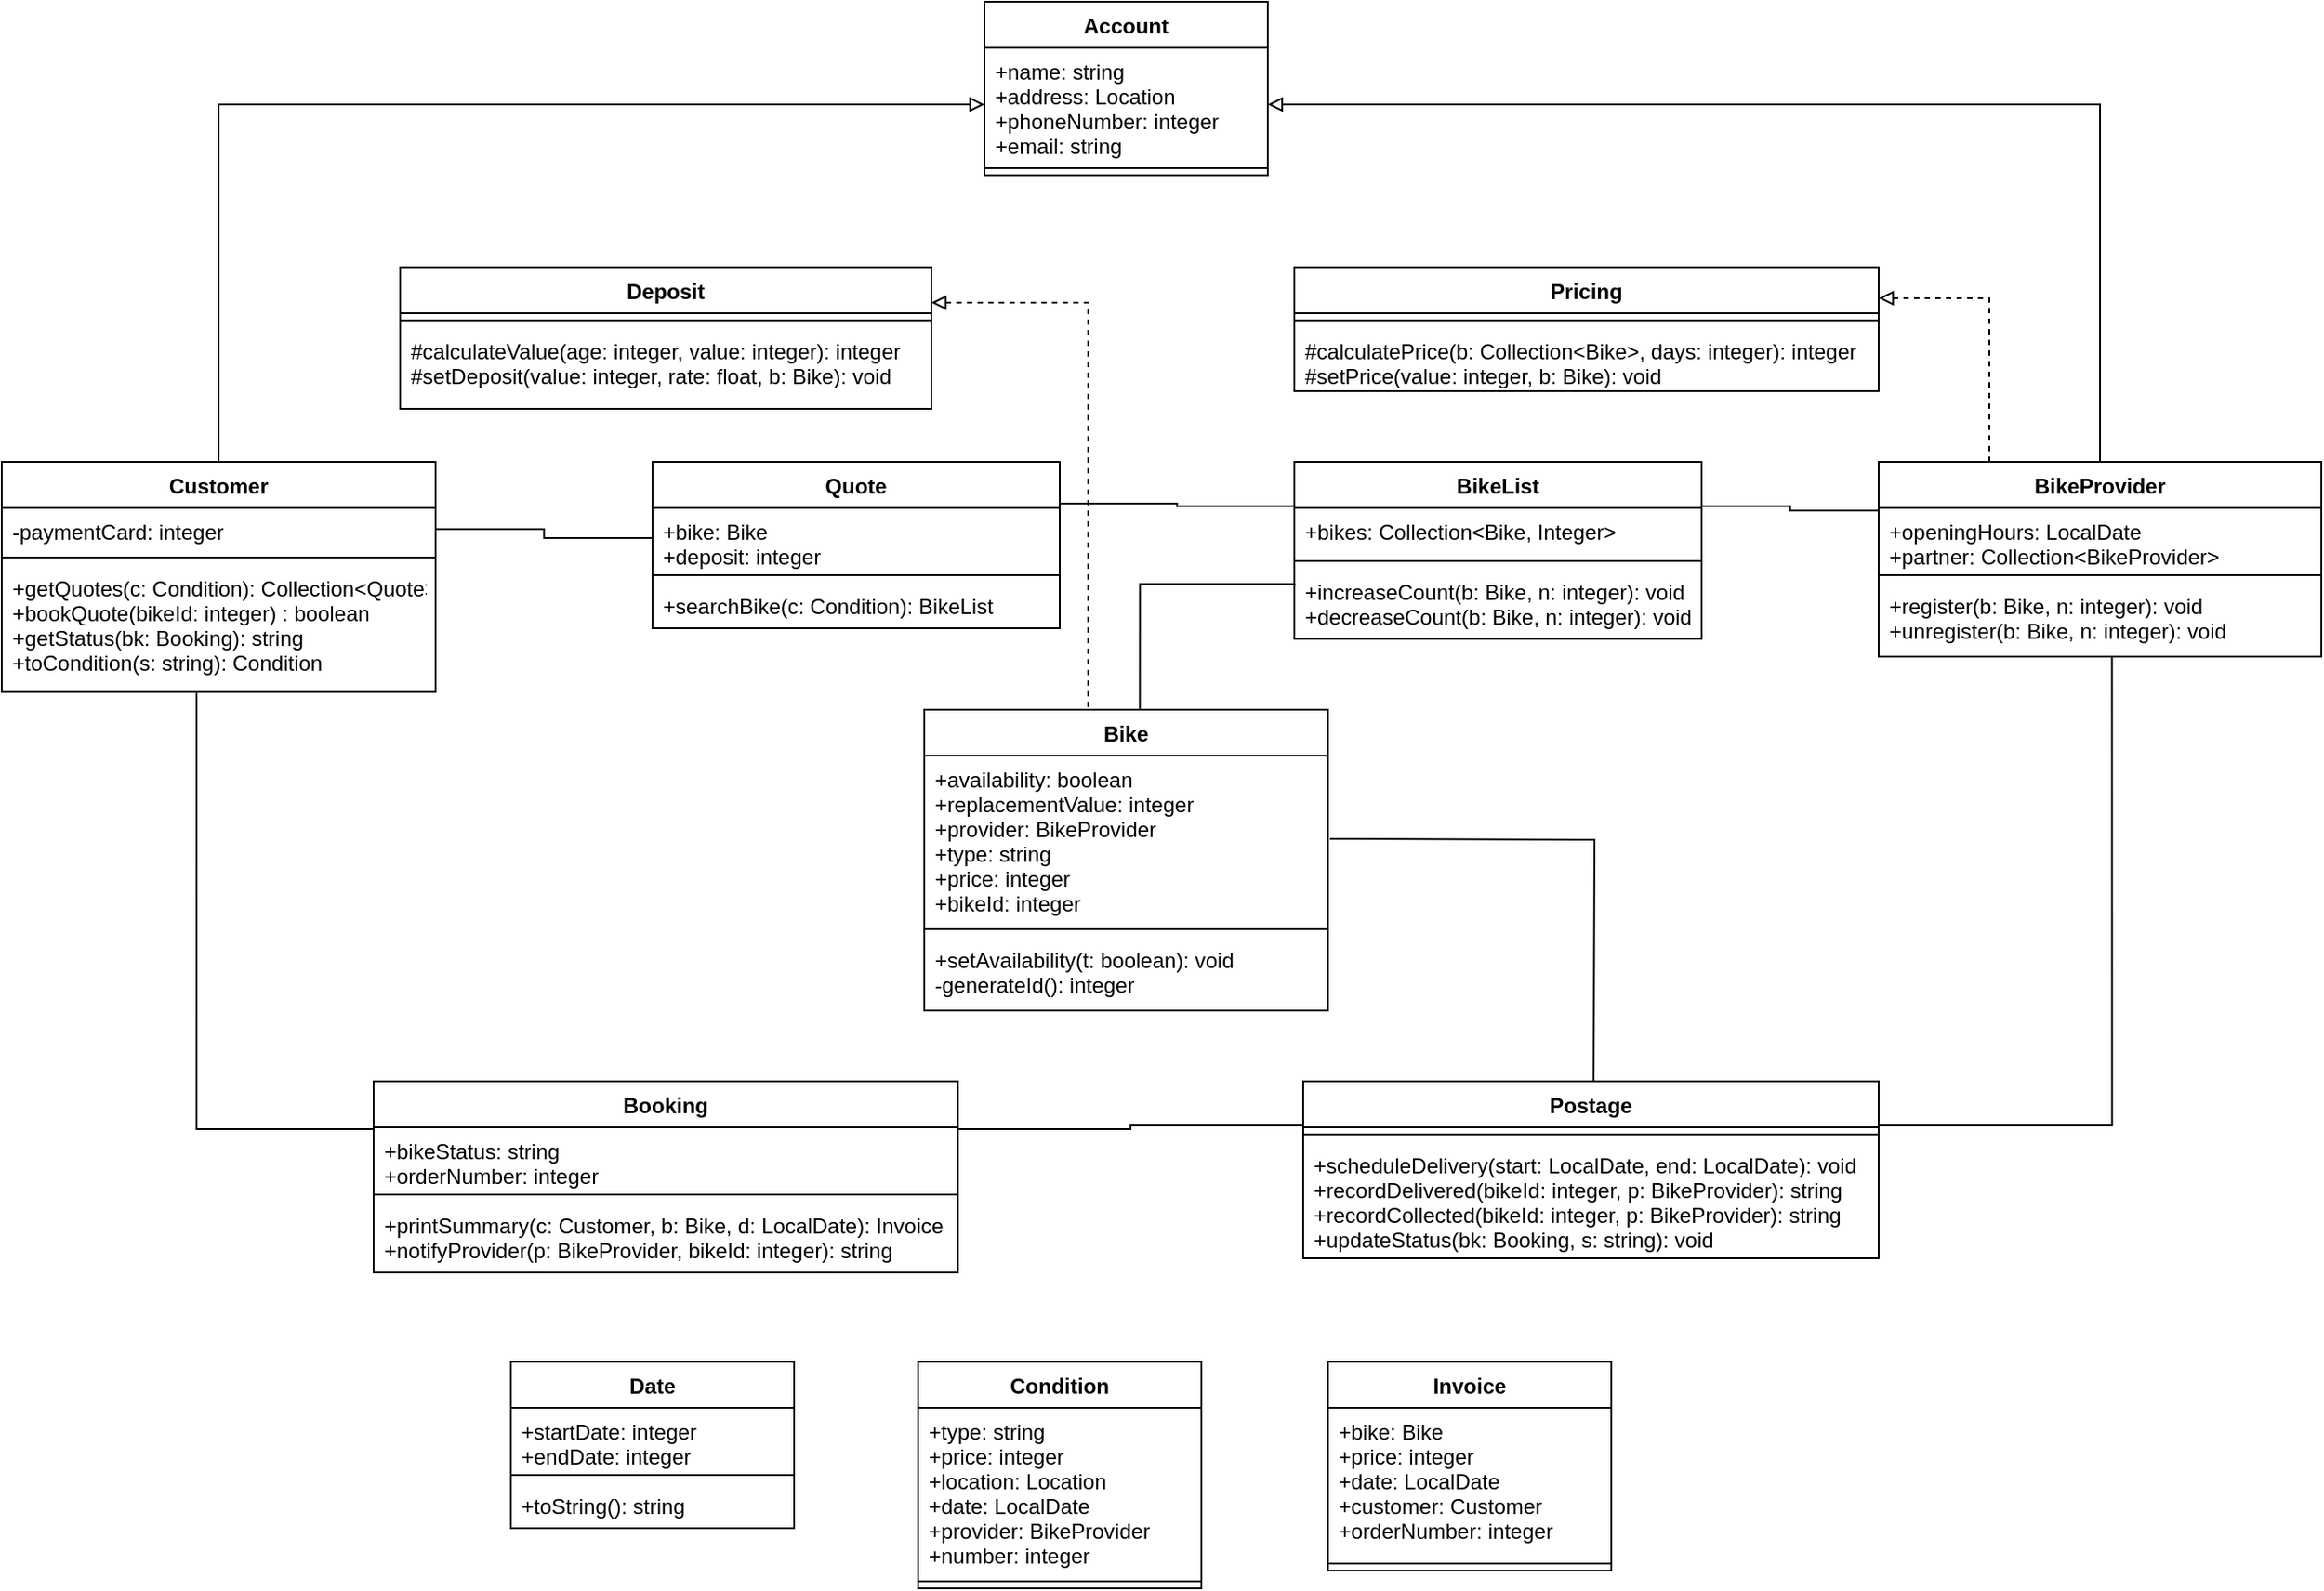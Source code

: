 <mxfile version="12.2.7" type="device" pages="1"><diagram id="j2-33RfOKzU6DrNo2e42" name="Page-1"><mxGraphModel dx="2055" dy="1715" grid="1" gridSize="10" guides="1" tooltips="1" connect="1" arrows="1" fold="1" page="1" pageScale="1" pageWidth="850" pageHeight="1100" math="0" shadow="0"><root><mxCell id="0"/><mxCell id="1" parent="0"/><mxCell id="WeQZLXTNBP1RMvrE45zD-1" value="Account" style="swimlane;fontStyle=1;align=center;verticalAlign=top;childLayout=stackLayout;horizontal=1;startSize=26;horizontalStack=0;resizeParent=1;resizeParentMax=0;resizeLast=0;collapsible=1;marginBottom=0;" vertex="1" parent="1"><mxGeometry x="345" y="-220" width="160" height="98" as="geometry"/></mxCell><mxCell id="WeQZLXTNBP1RMvrE45zD-2" value="+name: string&#10;+address: Location&#10;+phoneNumber: integer&#10;+email: string" style="text;strokeColor=none;fillColor=none;align=left;verticalAlign=top;spacingLeft=4;spacingRight=4;overflow=hidden;rotatable=0;points=[[0,0.5],[1,0.5]];portConstraint=eastwest;" vertex="1" parent="WeQZLXTNBP1RMvrE45zD-1"><mxGeometry y="26" width="160" height="64" as="geometry"/></mxCell><mxCell id="WeQZLXTNBP1RMvrE45zD-3" value="" style="line;strokeWidth=1;fillColor=none;align=left;verticalAlign=middle;spacingTop=-1;spacingLeft=3;spacingRight=3;rotatable=0;labelPosition=right;points=[];portConstraint=eastwest;" vertex="1" parent="WeQZLXTNBP1RMvrE45zD-1"><mxGeometry y="90" width="160" height="8" as="geometry"/></mxCell><mxCell id="WeQZLXTNBP1RMvrE45zD-72" style="edgeStyle=orthogonalEdgeStyle;rounded=0;orthogonalLoop=1;jettySize=auto;html=1;exitX=0.5;exitY=0;exitDx=0;exitDy=0;entryX=0;entryY=0.5;entryDx=0;entryDy=0;startArrow=none;startFill=0;endArrow=block;endFill=0;" edge="1" parent="1" source="WeQZLXTNBP1RMvrE45zD-8" target="WeQZLXTNBP1RMvrE45zD-2"><mxGeometry relative="1" as="geometry"/></mxCell><mxCell id="WeQZLXTNBP1RMvrE45zD-8" value="Customer" style="swimlane;fontStyle=1;align=center;verticalAlign=top;childLayout=stackLayout;horizontal=1;startSize=26;horizontalStack=0;resizeParent=1;resizeParentMax=0;resizeLast=0;collapsible=1;marginBottom=0;" vertex="1" parent="1"><mxGeometry x="-210" y="40" width="245" height="130" as="geometry"/></mxCell><mxCell id="WeQZLXTNBP1RMvrE45zD-9" value="-paymentCard: integer" style="text;strokeColor=none;fillColor=none;align=left;verticalAlign=top;spacingLeft=4;spacingRight=4;overflow=hidden;rotatable=0;points=[[0,0.5],[1,0.5]];portConstraint=eastwest;" vertex="1" parent="WeQZLXTNBP1RMvrE45zD-8"><mxGeometry y="26" width="245" height="24" as="geometry"/></mxCell><mxCell id="WeQZLXTNBP1RMvrE45zD-10" value="" style="line;strokeWidth=1;fillColor=none;align=left;verticalAlign=middle;spacingTop=-1;spacingLeft=3;spacingRight=3;rotatable=0;labelPosition=right;points=[];portConstraint=eastwest;" vertex="1" parent="WeQZLXTNBP1RMvrE45zD-8"><mxGeometry y="50" width="245" height="8" as="geometry"/></mxCell><mxCell id="WeQZLXTNBP1RMvrE45zD-11" value="+getQuotes(c: Condition): Collection&lt;Quote&gt;&#10;+bookQuote(bikeId: integer) : boolean&#10;+getStatus(bk: Booking): string&#10;+toCondition(s: string): Condition" style="text;strokeColor=none;fillColor=none;align=left;verticalAlign=top;spacingLeft=4;spacingRight=4;overflow=hidden;rotatable=0;points=[[0,0.5],[1,0.5]];portConstraint=eastwest;" vertex="1" parent="WeQZLXTNBP1RMvrE45zD-8"><mxGeometry y="58" width="245" height="72" as="geometry"/></mxCell><mxCell id="WeQZLXTNBP1RMvrE45zD-73" style="edgeStyle=orthogonalEdgeStyle;rounded=0;orthogonalLoop=1;jettySize=auto;html=1;exitX=0.5;exitY=0;exitDx=0;exitDy=0;entryX=1;entryY=0.5;entryDx=0;entryDy=0;startArrow=none;startFill=0;endArrow=block;endFill=0;" edge="1" parent="1" source="WeQZLXTNBP1RMvrE45zD-12" target="WeQZLXTNBP1RMvrE45zD-2"><mxGeometry relative="1" as="geometry"/></mxCell><mxCell id="WeQZLXTNBP1RMvrE45zD-74" style="edgeStyle=orthogonalEdgeStyle;rounded=0;orthogonalLoop=1;jettySize=auto;html=1;exitX=0.25;exitY=0;exitDx=0;exitDy=0;entryX=1;entryY=0.25;entryDx=0;entryDy=0;startArrow=none;startFill=0;endArrow=block;endFill=0;dashed=1;" edge="1" parent="1" source="WeQZLXTNBP1RMvrE45zD-12" target="WeQZLXTNBP1RMvrE45zD-27"><mxGeometry relative="1" as="geometry"/></mxCell><mxCell id="WeQZLXTNBP1RMvrE45zD-12" value="BikeProvider" style="swimlane;fontStyle=1;align=center;verticalAlign=top;childLayout=stackLayout;horizontal=1;startSize=26;horizontalStack=0;resizeParent=1;resizeParentMax=0;resizeLast=0;collapsible=1;marginBottom=0;" vertex="1" parent="1"><mxGeometry x="850" y="40" width="250" height="110" as="geometry"/></mxCell><mxCell id="WeQZLXTNBP1RMvrE45zD-13" value="+openingHours: LocalDate&#10;+partner: Collection&lt;BikeProvider&gt;" style="text;strokeColor=none;fillColor=none;align=left;verticalAlign=top;spacingLeft=4;spacingRight=4;overflow=hidden;rotatable=0;points=[[0,0.5],[1,0.5]];portConstraint=eastwest;" vertex="1" parent="WeQZLXTNBP1RMvrE45zD-12"><mxGeometry y="26" width="250" height="34" as="geometry"/></mxCell><mxCell id="WeQZLXTNBP1RMvrE45zD-14" value="" style="line;strokeWidth=1;fillColor=none;align=left;verticalAlign=middle;spacingTop=-1;spacingLeft=3;spacingRight=3;rotatable=0;labelPosition=right;points=[];portConstraint=eastwest;" vertex="1" parent="WeQZLXTNBP1RMvrE45zD-12"><mxGeometry y="60" width="250" height="8" as="geometry"/></mxCell><mxCell id="WeQZLXTNBP1RMvrE45zD-15" value="+register(b: Bike, n: integer): void&#10;+unregister(b: Bike, n: integer): void" style="text;strokeColor=none;fillColor=none;align=left;verticalAlign=top;spacingLeft=4;spacingRight=4;overflow=hidden;rotatable=0;points=[[0,0.5],[1,0.5]];portConstraint=eastwest;" vertex="1" parent="WeQZLXTNBP1RMvrE45zD-12"><mxGeometry y="68" width="250" height="42" as="geometry"/></mxCell><mxCell id="WeQZLXTNBP1RMvrE45zD-75" style="edgeStyle=orthogonalEdgeStyle;rounded=0;orthogonalLoop=1;jettySize=auto;html=1;exitX=1;exitY=0.25;exitDx=0;exitDy=0;entryX=0;entryY=0.25;entryDx=0;entryDy=0;startArrow=none;startFill=0;endArrow=none;endFill=0;" edge="1" parent="1" source="WeQZLXTNBP1RMvrE45zD-16" target="WeQZLXTNBP1RMvrE45zD-12"><mxGeometry relative="1" as="geometry"/></mxCell><mxCell id="WeQZLXTNBP1RMvrE45zD-76" style="edgeStyle=orthogonalEdgeStyle;rounded=0;orthogonalLoop=1;jettySize=auto;html=1;exitX=0.003;exitY=0.225;exitDx=0;exitDy=0;entryX=0.534;entryY=0.006;entryDx=0;entryDy=0;entryPerimeter=0;startArrow=none;startFill=0;endArrow=none;endFill=0;exitPerimeter=0;" edge="1" parent="1" source="WeQZLXTNBP1RMvrE45zD-19" target="WeQZLXTNBP1RMvrE45zD-20"><mxGeometry relative="1" as="geometry"/></mxCell><mxCell id="WeQZLXTNBP1RMvrE45zD-16" value="BikeList" style="swimlane;fontStyle=1;align=center;verticalAlign=top;childLayout=stackLayout;horizontal=1;startSize=26;horizontalStack=0;resizeParent=1;resizeParentMax=0;resizeLast=0;collapsible=1;marginBottom=0;" vertex="1" parent="1"><mxGeometry x="520" y="40" width="230" height="100" as="geometry"/></mxCell><mxCell id="WeQZLXTNBP1RMvrE45zD-17" value="+bikes: Collection&lt;Bike, Integer&gt;" style="text;strokeColor=none;fillColor=none;align=left;verticalAlign=top;spacingLeft=4;spacingRight=4;overflow=hidden;rotatable=0;points=[[0,0.5],[1,0.5]];portConstraint=eastwest;" vertex="1" parent="WeQZLXTNBP1RMvrE45zD-16"><mxGeometry y="26" width="230" height="26" as="geometry"/></mxCell><mxCell id="WeQZLXTNBP1RMvrE45zD-18" value="" style="line;strokeWidth=1;fillColor=none;align=left;verticalAlign=middle;spacingTop=-1;spacingLeft=3;spacingRight=3;rotatable=0;labelPosition=right;points=[];portConstraint=eastwest;" vertex="1" parent="WeQZLXTNBP1RMvrE45zD-16"><mxGeometry y="52" width="230" height="8" as="geometry"/></mxCell><mxCell id="WeQZLXTNBP1RMvrE45zD-19" value="+increaseCount(b: Bike, n: integer): void&#10;+decreaseCount(b: Bike, n: integer): void" style="text;strokeColor=none;fillColor=none;align=left;verticalAlign=top;spacingLeft=4;spacingRight=4;overflow=hidden;rotatable=0;points=[[0,0.5],[1,0.5]];portConstraint=eastwest;" vertex="1" parent="WeQZLXTNBP1RMvrE45zD-16"><mxGeometry y="60" width="230" height="40" as="geometry"/></mxCell><mxCell id="WeQZLXTNBP1RMvrE45zD-20" value="Bike" style="swimlane;fontStyle=1;align=center;verticalAlign=top;childLayout=stackLayout;horizontal=1;startSize=26;horizontalStack=0;resizeParent=1;resizeParentMax=0;resizeLast=0;collapsible=1;marginBottom=0;" vertex="1" parent="1"><mxGeometry x="311" y="180" width="228" height="170" as="geometry"/></mxCell><mxCell id="WeQZLXTNBP1RMvrE45zD-21" value="+availability: boolean&#10;+replacementValue: integer&#10;+provider: BikeProvider&#10;+type: string&#10;+price: integer&#10;+bikeId: integer" style="text;strokeColor=none;fillColor=none;align=left;verticalAlign=top;spacingLeft=4;spacingRight=4;overflow=hidden;rotatable=0;points=[[0,0.5],[1,0.5]];portConstraint=eastwest;" vertex="1" parent="WeQZLXTNBP1RMvrE45zD-20"><mxGeometry y="26" width="228" height="94" as="geometry"/></mxCell><mxCell id="WeQZLXTNBP1RMvrE45zD-22" value="" style="line;strokeWidth=1;fillColor=none;align=left;verticalAlign=middle;spacingTop=-1;spacingLeft=3;spacingRight=3;rotatable=0;labelPosition=right;points=[];portConstraint=eastwest;" vertex="1" parent="WeQZLXTNBP1RMvrE45zD-20"><mxGeometry y="120" width="228" height="8" as="geometry"/></mxCell><mxCell id="WeQZLXTNBP1RMvrE45zD-23" value="+setAvailability(t: boolean): void&#10;-generateId(): integer" style="text;strokeColor=none;fillColor=none;align=left;verticalAlign=top;spacingLeft=4;spacingRight=4;overflow=hidden;rotatable=0;points=[[0,0.5],[1,0.5]];portConstraint=eastwest;" vertex="1" parent="WeQZLXTNBP1RMvrE45zD-20"><mxGeometry y="128" width="228" height="42" as="geometry"/></mxCell><mxCell id="WeQZLXTNBP1RMvrE45zD-83" style="edgeStyle=orthogonalEdgeStyle;rounded=0;orthogonalLoop=1;jettySize=auto;html=1;exitX=1;exitY=0.25;exitDx=0;exitDy=0;entryX=0.406;entryY=0.004;entryDx=0;entryDy=0;entryPerimeter=0;dashed=1;startArrow=block;startFill=0;endArrow=none;endFill=0;" edge="1" parent="1" source="WeQZLXTNBP1RMvrE45zD-24" target="WeQZLXTNBP1RMvrE45zD-20"><mxGeometry relative="1" as="geometry"/></mxCell><mxCell id="WeQZLXTNBP1RMvrE45zD-24" value="Deposit" style="swimlane;fontStyle=1;align=center;verticalAlign=top;childLayout=stackLayout;horizontal=1;startSize=26;horizontalStack=0;resizeParent=1;resizeParentMax=0;resizeLast=0;collapsible=1;marginBottom=0;" vertex="1" parent="1"><mxGeometry x="15" y="-70" width="300" height="80" as="geometry"/></mxCell><mxCell id="WeQZLXTNBP1RMvrE45zD-25" value="" style="line;strokeWidth=1;fillColor=none;align=left;verticalAlign=middle;spacingTop=-1;spacingLeft=3;spacingRight=3;rotatable=0;labelPosition=right;points=[];portConstraint=eastwest;" vertex="1" parent="WeQZLXTNBP1RMvrE45zD-24"><mxGeometry y="26" width="300" height="8" as="geometry"/></mxCell><mxCell id="WeQZLXTNBP1RMvrE45zD-26" value="#calculateValue(age: integer, value: integer): integer&#10;#setDeposit(value: integer, rate: float, b: Bike): void" style="text;strokeColor=none;fillColor=none;align=left;verticalAlign=top;spacingLeft=4;spacingRight=4;overflow=hidden;rotatable=0;points=[[0,0.5],[1,0.5]];portConstraint=eastwest;" vertex="1" parent="WeQZLXTNBP1RMvrE45zD-24"><mxGeometry y="34" width="300" height="46" as="geometry"/></mxCell><mxCell id="WeQZLXTNBP1RMvrE45zD-27" value="Pricing" style="swimlane;fontStyle=1;align=center;verticalAlign=top;childLayout=stackLayout;horizontal=1;startSize=26;horizontalStack=0;resizeParent=1;resizeParentMax=0;resizeLast=0;collapsible=1;marginBottom=0;" vertex="1" parent="1"><mxGeometry x="520" y="-70" width="330" height="70" as="geometry"/></mxCell><mxCell id="WeQZLXTNBP1RMvrE45zD-28" value="" style="line;strokeWidth=1;fillColor=none;align=left;verticalAlign=middle;spacingTop=-1;spacingLeft=3;spacingRight=3;rotatable=0;labelPosition=right;points=[];portConstraint=eastwest;" vertex="1" parent="WeQZLXTNBP1RMvrE45zD-27"><mxGeometry y="26" width="330" height="8" as="geometry"/></mxCell><mxCell id="WeQZLXTNBP1RMvrE45zD-29" value="#calculatePrice(b: Collection&lt;Bike&gt;, days: integer): integer&#10;#setPrice(value: integer, b: Bike): void" style="text;strokeColor=none;fillColor=none;align=left;verticalAlign=top;spacingLeft=4;spacingRight=4;overflow=hidden;rotatable=0;points=[[0,0.5],[1,0.5]];portConstraint=eastwest;" vertex="1" parent="WeQZLXTNBP1RMvrE45zD-27"><mxGeometry y="34" width="330" height="36" as="geometry"/></mxCell><mxCell id="WeQZLXTNBP1RMvrE45zD-77" style="edgeStyle=orthogonalEdgeStyle;rounded=0;orthogonalLoop=1;jettySize=auto;html=1;exitX=1;exitY=0.25;exitDx=0;exitDy=0;entryX=0;entryY=0.25;entryDx=0;entryDy=0;startArrow=none;startFill=0;endArrow=none;endFill=0;" edge="1" parent="1" source="WeQZLXTNBP1RMvrE45zD-30" target="WeQZLXTNBP1RMvrE45zD-16"><mxGeometry relative="1" as="geometry"/></mxCell><mxCell id="WeQZLXTNBP1RMvrE45zD-30" value="Quote" style="swimlane;fontStyle=1;align=center;verticalAlign=top;childLayout=stackLayout;horizontal=1;startSize=26;horizontalStack=0;resizeParent=1;resizeParentMax=0;resizeLast=0;collapsible=1;marginBottom=0;" vertex="1" parent="1"><mxGeometry x="157.5" y="40" width="230" height="94" as="geometry"/></mxCell><mxCell id="WeQZLXTNBP1RMvrE45zD-31" value="+bike: Bike&#10;+deposit: integer" style="text;strokeColor=none;fillColor=none;align=left;verticalAlign=top;spacingLeft=4;spacingRight=4;overflow=hidden;rotatable=0;points=[[0,0.5],[1,0.5]];portConstraint=eastwest;" vertex="1" parent="WeQZLXTNBP1RMvrE45zD-30"><mxGeometry y="26" width="230" height="34" as="geometry"/></mxCell><mxCell id="WeQZLXTNBP1RMvrE45zD-32" value="" style="line;strokeWidth=1;fillColor=none;align=left;verticalAlign=middle;spacingTop=-1;spacingLeft=3;spacingRight=3;rotatable=0;labelPosition=right;points=[];portConstraint=eastwest;" vertex="1" parent="WeQZLXTNBP1RMvrE45zD-30"><mxGeometry y="60" width="230" height="8" as="geometry"/></mxCell><mxCell id="WeQZLXTNBP1RMvrE45zD-33" value="+searchBike(c: Condition): BikeList" style="text;strokeColor=none;fillColor=none;align=left;verticalAlign=top;spacingLeft=4;spacingRight=4;overflow=hidden;rotatable=0;points=[[0,0.5],[1,0.5]];portConstraint=eastwest;" vertex="1" parent="WeQZLXTNBP1RMvrE45zD-30"><mxGeometry y="68" width="230" height="26" as="geometry"/></mxCell><mxCell id="WeQZLXTNBP1RMvrE45zD-78" style="edgeStyle=orthogonalEdgeStyle;rounded=0;orthogonalLoop=1;jettySize=auto;html=1;exitX=0;exitY=0.25;exitDx=0;exitDy=0;entryX=0.449;entryY=1.008;entryDx=0;entryDy=0;entryPerimeter=0;startArrow=none;startFill=0;endArrow=none;endFill=0;" edge="1" parent="1" source="WeQZLXTNBP1RMvrE45zD-34" target="WeQZLXTNBP1RMvrE45zD-11"><mxGeometry relative="1" as="geometry"/></mxCell><mxCell id="WeQZLXTNBP1RMvrE45zD-79" style="edgeStyle=orthogonalEdgeStyle;rounded=0;orthogonalLoop=1;jettySize=auto;html=1;exitX=1;exitY=0.25;exitDx=0;exitDy=0;entryX=0;entryY=0.25;entryDx=0;entryDy=0;startArrow=none;startFill=0;endArrow=none;endFill=0;" edge="1" parent="1" source="WeQZLXTNBP1RMvrE45zD-34" target="WeQZLXTNBP1RMvrE45zD-38"><mxGeometry relative="1" as="geometry"/></mxCell><mxCell id="WeQZLXTNBP1RMvrE45zD-34" value="Booking" style="swimlane;fontStyle=1;align=center;verticalAlign=top;childLayout=stackLayout;horizontal=1;startSize=26;horizontalStack=0;resizeParent=1;resizeParentMax=0;resizeLast=0;collapsible=1;marginBottom=0;" vertex="1" parent="1"><mxGeometry y="390" width="330" height="108" as="geometry"/></mxCell><mxCell id="WeQZLXTNBP1RMvrE45zD-35" value="+bikeStatus: string&#10;+orderNumber: integer" style="text;strokeColor=none;fillColor=none;align=left;verticalAlign=top;spacingLeft=4;spacingRight=4;overflow=hidden;rotatable=0;points=[[0,0.5],[1,0.5]];portConstraint=eastwest;" vertex="1" parent="WeQZLXTNBP1RMvrE45zD-34"><mxGeometry y="26" width="330" height="34" as="geometry"/></mxCell><mxCell id="WeQZLXTNBP1RMvrE45zD-36" value="" style="line;strokeWidth=1;fillColor=none;align=left;verticalAlign=middle;spacingTop=-1;spacingLeft=3;spacingRight=3;rotatable=0;labelPosition=right;points=[];portConstraint=eastwest;" vertex="1" parent="WeQZLXTNBP1RMvrE45zD-34"><mxGeometry y="60" width="330" height="8" as="geometry"/></mxCell><mxCell id="WeQZLXTNBP1RMvrE45zD-37" value="+printSummary(c: Customer, b: Bike, d: LocalDate): Invoice&#10;+notifyProvider(p: BikeProvider, bikeId: integer): string" style="text;strokeColor=none;fillColor=none;align=left;verticalAlign=top;spacingLeft=4;spacingRight=4;overflow=hidden;rotatable=0;points=[[0,0.5],[1,0.5]];portConstraint=eastwest;" vertex="1" parent="WeQZLXTNBP1RMvrE45zD-34"><mxGeometry y="68" width="330" height="40" as="geometry"/></mxCell><mxCell id="WeQZLXTNBP1RMvrE45zD-94" style="edgeStyle=orthogonalEdgeStyle;rounded=0;orthogonalLoop=1;jettySize=auto;html=1;exitX=1;exitY=0.25;exitDx=0;exitDy=0;entryX=0.527;entryY=0.993;entryDx=0;entryDy=0;entryPerimeter=0;startArrow=none;startFill=0;endArrow=none;endFill=0;" edge="1" parent="1" source="WeQZLXTNBP1RMvrE45zD-38" target="WeQZLXTNBP1RMvrE45zD-15"><mxGeometry relative="1" as="geometry"/></mxCell><mxCell id="WeQZLXTNBP1RMvrE45zD-38" value="Postage" style="swimlane;fontStyle=1;align=center;verticalAlign=top;childLayout=stackLayout;horizontal=1;startSize=26;horizontalStack=0;resizeParent=1;resizeParentMax=0;resizeLast=0;collapsible=1;marginBottom=0;" vertex="1" parent="1"><mxGeometry x="525" y="390" width="325" height="100" as="geometry"/></mxCell><mxCell id="WeQZLXTNBP1RMvrE45zD-39" value="" style="line;strokeWidth=1;fillColor=none;align=left;verticalAlign=middle;spacingTop=-1;spacingLeft=3;spacingRight=3;rotatable=0;labelPosition=right;points=[];portConstraint=eastwest;" vertex="1" parent="WeQZLXTNBP1RMvrE45zD-38"><mxGeometry y="26" width="325" height="8" as="geometry"/></mxCell><mxCell id="WeQZLXTNBP1RMvrE45zD-40" value="+scheduleDelivery(start: LocalDate, end: LocalDate): void&#10;+recordDelivered(bikeId: integer, p: BikeProvider): string&#10;+recordCollected(bikeId: integer, p: BikeProvider): string&#10;+updateStatus(bk: Booking, s: string): void" style="text;strokeColor=none;fillColor=none;align=left;verticalAlign=top;spacingLeft=4;spacingRight=4;overflow=hidden;rotatable=0;points=[[0,0.5],[1,0.5]];portConstraint=eastwest;" vertex="1" parent="WeQZLXTNBP1RMvrE45zD-38"><mxGeometry y="34" width="325" height="66" as="geometry"/></mxCell><mxCell id="WeQZLXTNBP1RMvrE45zD-71" style="edgeStyle=orthogonalEdgeStyle;rounded=0;orthogonalLoop=1;jettySize=auto;html=1;exitX=1;exitY=0.5;exitDx=0;exitDy=0;entryX=0;entryY=0.5;entryDx=0;entryDy=0;startArrow=none;startFill=0;endArrow=none;endFill=0;" edge="1" parent="1" source="WeQZLXTNBP1RMvrE45zD-9" target="WeQZLXTNBP1RMvrE45zD-31"><mxGeometry relative="1" as="geometry"/></mxCell><mxCell id="WeQZLXTNBP1RMvrE45zD-80" style="edgeStyle=orthogonalEdgeStyle;rounded=0;orthogonalLoop=1;jettySize=auto;html=1;exitX=1;exitY=0.5;exitDx=0;exitDy=0;entryX=0.5;entryY=0;entryDx=0;entryDy=0;startArrow=none;startFill=0;endArrow=none;endFill=0;" edge="1" parent="1"><mxGeometry relative="1" as="geometry"><mxPoint x="540" y="253" as="sourcePoint"/><mxPoint x="689" y="390" as="targetPoint"/></mxGeometry></mxCell><mxCell id="WeQZLXTNBP1RMvrE45zD-84" value="Date" style="swimlane;fontStyle=1;align=center;verticalAlign=top;childLayout=stackLayout;horizontal=1;startSize=26;horizontalStack=0;resizeParent=1;resizeParentMax=0;resizeLast=0;collapsible=1;marginBottom=0;" vertex="1" parent="1"><mxGeometry x="77.5" y="548.5" width="160" height="94" as="geometry"/></mxCell><mxCell id="WeQZLXTNBP1RMvrE45zD-85" value="+startDate: integer&#10;+endDate: integer" style="text;strokeColor=none;fillColor=none;align=left;verticalAlign=top;spacingLeft=4;spacingRight=4;overflow=hidden;rotatable=0;points=[[0,0.5],[1,0.5]];portConstraint=eastwest;" vertex="1" parent="WeQZLXTNBP1RMvrE45zD-84"><mxGeometry y="26" width="160" height="34" as="geometry"/></mxCell><mxCell id="WeQZLXTNBP1RMvrE45zD-86" value="" style="line;strokeWidth=1;fillColor=none;align=left;verticalAlign=middle;spacingTop=-1;spacingLeft=3;spacingRight=3;rotatable=0;labelPosition=right;points=[];portConstraint=eastwest;" vertex="1" parent="WeQZLXTNBP1RMvrE45zD-84"><mxGeometry y="60" width="160" height="8" as="geometry"/></mxCell><mxCell id="WeQZLXTNBP1RMvrE45zD-87" value="+toString(): string" style="text;strokeColor=none;fillColor=none;align=left;verticalAlign=top;spacingLeft=4;spacingRight=4;overflow=hidden;rotatable=0;points=[[0,0.5],[1,0.5]];portConstraint=eastwest;" vertex="1" parent="WeQZLXTNBP1RMvrE45zD-84"><mxGeometry y="68" width="160" height="26" as="geometry"/></mxCell><mxCell id="WeQZLXTNBP1RMvrE45zD-88" value="Condition" style="swimlane;fontStyle=1;align=center;verticalAlign=top;childLayout=stackLayout;horizontal=1;startSize=26;horizontalStack=0;resizeParent=1;resizeParentMax=0;resizeLast=0;collapsible=1;marginBottom=0;" vertex="1" parent="1"><mxGeometry x="307.5" y="548.5" width="160" height="128" as="geometry"/></mxCell><mxCell id="WeQZLXTNBP1RMvrE45zD-89" value="+type: string&#10;+price: integer&#10;+location: Location&#10;+date: LocalDate&#10;+provider: BikeProvider&#10;+number: integer" style="text;strokeColor=none;fillColor=none;align=left;verticalAlign=top;spacingLeft=4;spacingRight=4;overflow=hidden;rotatable=0;points=[[0,0.5],[1,0.5]];portConstraint=eastwest;" vertex="1" parent="WeQZLXTNBP1RMvrE45zD-88"><mxGeometry y="26" width="160" height="94" as="geometry"/></mxCell><mxCell id="WeQZLXTNBP1RMvrE45zD-90" value="" style="line;strokeWidth=1;fillColor=none;align=left;verticalAlign=middle;spacingTop=-1;spacingLeft=3;spacingRight=3;rotatable=0;labelPosition=right;points=[];portConstraint=eastwest;" vertex="1" parent="WeQZLXTNBP1RMvrE45zD-88"><mxGeometry y="120" width="160" height="8" as="geometry"/></mxCell><mxCell id="WeQZLXTNBP1RMvrE45zD-91" value="Invoice" style="swimlane;fontStyle=1;align=center;verticalAlign=top;childLayout=stackLayout;horizontal=1;startSize=26;horizontalStack=0;resizeParent=1;resizeParentMax=0;resizeLast=0;collapsible=1;marginBottom=0;" vertex="1" parent="1"><mxGeometry x="539" y="548.5" width="160" height="118" as="geometry"><mxRectangle x="504.5" y="949" width="70" height="26" as="alternateBounds"/></mxGeometry></mxCell><mxCell id="WeQZLXTNBP1RMvrE45zD-92" value="+bike: Bike&#10;+price: integer&#10;+date: LocalDate&#10;+customer: Customer&#10;+orderNumber: integer" style="text;strokeColor=none;fillColor=none;align=left;verticalAlign=top;spacingLeft=4;spacingRight=4;overflow=hidden;rotatable=0;points=[[0,0.5],[1,0.5]];portConstraint=eastwest;" vertex="1" parent="WeQZLXTNBP1RMvrE45zD-91"><mxGeometry y="26" width="160" height="84" as="geometry"/></mxCell><mxCell id="WeQZLXTNBP1RMvrE45zD-93" value="" style="line;strokeWidth=1;fillColor=none;align=left;verticalAlign=middle;spacingTop=-1;spacingLeft=3;spacingRight=3;rotatable=0;labelPosition=right;points=[];portConstraint=eastwest;" vertex="1" parent="WeQZLXTNBP1RMvrE45zD-91"><mxGeometry y="110" width="160" height="8" as="geometry"/></mxCell></root></mxGraphModel></diagram></mxfile>
